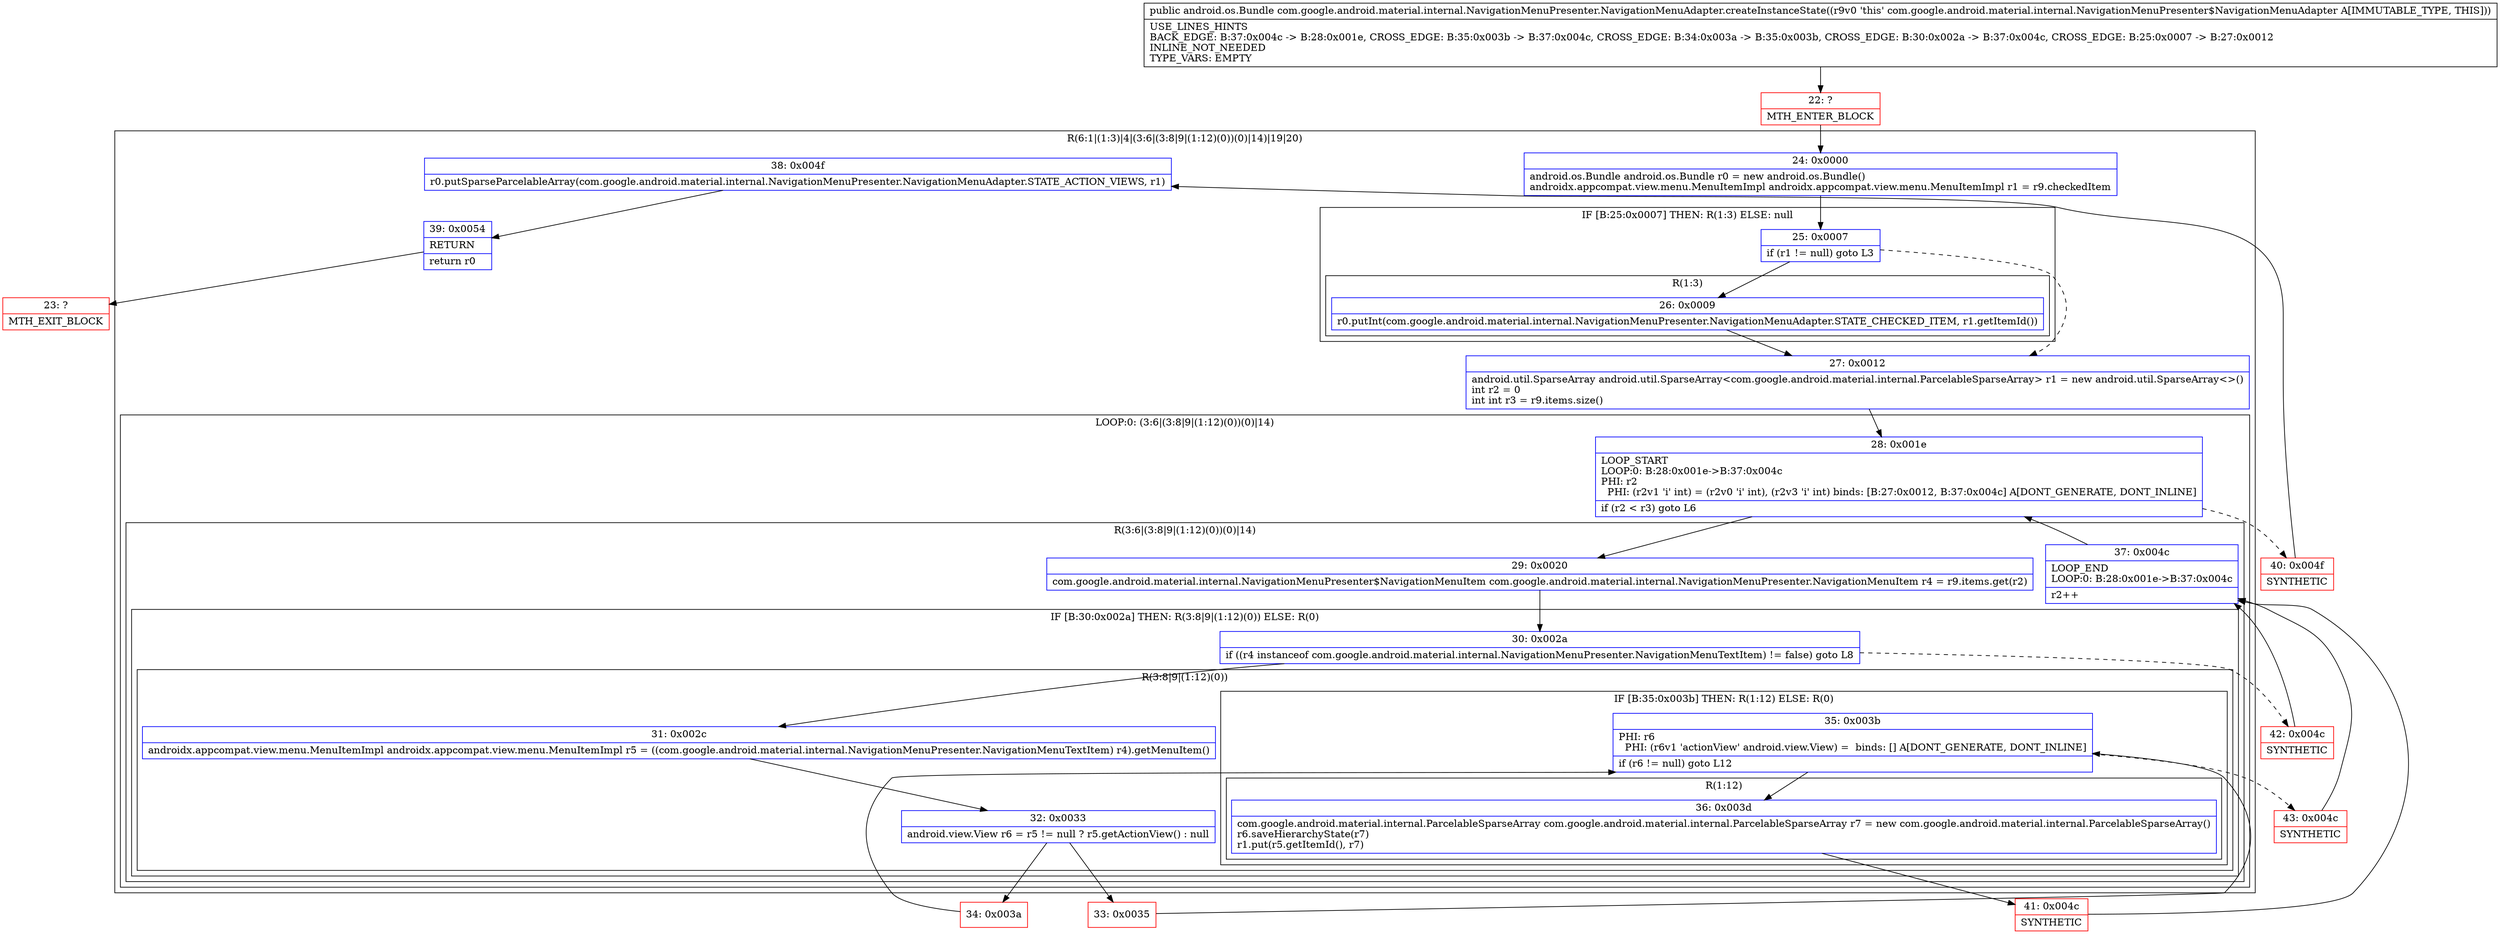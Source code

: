 digraph "CFG forcom.google.android.material.internal.NavigationMenuPresenter.NavigationMenuAdapter.createInstanceState()Landroid\/os\/Bundle;" {
subgraph cluster_Region_789221960 {
label = "R(6:1|(1:3)|4|(3:6|(3:8|9|(1:12)(0))(0)|14)|19|20)";
node [shape=record,color=blue];
Node_24 [shape=record,label="{24\:\ 0x0000|android.os.Bundle android.os.Bundle r0 = new android.os.Bundle()\landroidx.appcompat.view.menu.MenuItemImpl androidx.appcompat.view.menu.MenuItemImpl r1 = r9.checkedItem\l}"];
subgraph cluster_IfRegion_1141869925 {
label = "IF [B:25:0x0007] THEN: R(1:3) ELSE: null";
node [shape=record,color=blue];
Node_25 [shape=record,label="{25\:\ 0x0007|if (r1 != null) goto L3\l}"];
subgraph cluster_Region_1517063110 {
label = "R(1:3)";
node [shape=record,color=blue];
Node_26 [shape=record,label="{26\:\ 0x0009|r0.putInt(com.google.android.material.internal.NavigationMenuPresenter.NavigationMenuAdapter.STATE_CHECKED_ITEM, r1.getItemId())\l}"];
}
}
Node_27 [shape=record,label="{27\:\ 0x0012|android.util.SparseArray android.util.SparseArray\<com.google.android.material.internal.ParcelableSparseArray\> r1 = new android.util.SparseArray\<\>()\lint r2 = 0\lint int r3 = r9.items.size()\l}"];
subgraph cluster_LoopRegion_732460684 {
label = "LOOP:0: (3:6|(3:8|9|(1:12)(0))(0)|14)";
node [shape=record,color=blue];
Node_28 [shape=record,label="{28\:\ 0x001e|LOOP_START\lLOOP:0: B:28:0x001e\-\>B:37:0x004c\lPHI: r2 \l  PHI: (r2v1 'i' int) = (r2v0 'i' int), (r2v3 'i' int) binds: [B:27:0x0012, B:37:0x004c] A[DONT_GENERATE, DONT_INLINE]\l|if (r2 \< r3) goto L6\l}"];
subgraph cluster_Region_354740868 {
label = "R(3:6|(3:8|9|(1:12)(0))(0)|14)";
node [shape=record,color=blue];
Node_29 [shape=record,label="{29\:\ 0x0020|com.google.android.material.internal.NavigationMenuPresenter$NavigationMenuItem com.google.android.material.internal.NavigationMenuPresenter.NavigationMenuItem r4 = r9.items.get(r2)\l}"];
subgraph cluster_IfRegion_762849760 {
label = "IF [B:30:0x002a] THEN: R(3:8|9|(1:12)(0)) ELSE: R(0)";
node [shape=record,color=blue];
Node_30 [shape=record,label="{30\:\ 0x002a|if ((r4 instanceof com.google.android.material.internal.NavigationMenuPresenter.NavigationMenuTextItem) != false) goto L8\l}"];
subgraph cluster_Region_613058958 {
label = "R(3:8|9|(1:12)(0))";
node [shape=record,color=blue];
Node_31 [shape=record,label="{31\:\ 0x002c|androidx.appcompat.view.menu.MenuItemImpl androidx.appcompat.view.menu.MenuItemImpl r5 = ((com.google.android.material.internal.NavigationMenuPresenter.NavigationMenuTextItem) r4).getMenuItem()\l}"];
Node_32 [shape=record,label="{32\:\ 0x0033|android.view.View r6 = r5 != null ? r5.getActionView() : null\l}"];
subgraph cluster_IfRegion_1283364741 {
label = "IF [B:35:0x003b] THEN: R(1:12) ELSE: R(0)";
node [shape=record,color=blue];
Node_35 [shape=record,label="{35\:\ 0x003b|PHI: r6 \l  PHI: (r6v1 'actionView' android.view.View) =  binds: [] A[DONT_GENERATE, DONT_INLINE]\l|if (r6 != null) goto L12\l}"];
subgraph cluster_Region_1347102239 {
label = "R(1:12)";
node [shape=record,color=blue];
Node_36 [shape=record,label="{36\:\ 0x003d|com.google.android.material.internal.ParcelableSparseArray com.google.android.material.internal.ParcelableSparseArray r7 = new com.google.android.material.internal.ParcelableSparseArray()\lr6.saveHierarchyState(r7)\lr1.put(r5.getItemId(), r7)\l}"];
}
subgraph cluster_Region_1525406298 {
label = "R(0)";
node [shape=record,color=blue];
}
}
}
subgraph cluster_Region_1724869554 {
label = "R(0)";
node [shape=record,color=blue];
}
}
Node_37 [shape=record,label="{37\:\ 0x004c|LOOP_END\lLOOP:0: B:28:0x001e\-\>B:37:0x004c\l|r2++\l}"];
}
}
Node_38 [shape=record,label="{38\:\ 0x004f|r0.putSparseParcelableArray(com.google.android.material.internal.NavigationMenuPresenter.NavigationMenuAdapter.STATE_ACTION_VIEWS, r1)\l}"];
Node_39 [shape=record,label="{39\:\ 0x0054|RETURN\l|return r0\l}"];
}
Node_22 [shape=record,color=red,label="{22\:\ ?|MTH_ENTER_BLOCK\l}"];
Node_33 [shape=record,color=red,label="{33\:\ 0x0035}"];
Node_41 [shape=record,color=red,label="{41\:\ 0x004c|SYNTHETIC\l}"];
Node_43 [shape=record,color=red,label="{43\:\ 0x004c|SYNTHETIC\l}"];
Node_34 [shape=record,color=red,label="{34\:\ 0x003a}"];
Node_42 [shape=record,color=red,label="{42\:\ 0x004c|SYNTHETIC\l}"];
Node_40 [shape=record,color=red,label="{40\:\ 0x004f|SYNTHETIC\l}"];
Node_23 [shape=record,color=red,label="{23\:\ ?|MTH_EXIT_BLOCK\l}"];
MethodNode[shape=record,label="{public android.os.Bundle com.google.android.material.internal.NavigationMenuPresenter.NavigationMenuAdapter.createInstanceState((r9v0 'this' com.google.android.material.internal.NavigationMenuPresenter$NavigationMenuAdapter A[IMMUTABLE_TYPE, THIS]))  | USE_LINES_HINTS\lBACK_EDGE: B:37:0x004c \-\> B:28:0x001e, CROSS_EDGE: B:35:0x003b \-\> B:37:0x004c, CROSS_EDGE: B:34:0x003a \-\> B:35:0x003b, CROSS_EDGE: B:30:0x002a \-\> B:37:0x004c, CROSS_EDGE: B:25:0x0007 \-\> B:27:0x0012\lINLINE_NOT_NEEDED\lTYPE_VARS: EMPTY\l}"];
MethodNode -> Node_22;Node_24 -> Node_25;
Node_25 -> Node_26;
Node_25 -> Node_27[style=dashed];
Node_26 -> Node_27;
Node_27 -> Node_28;
Node_28 -> Node_29;
Node_28 -> Node_40[style=dashed];
Node_29 -> Node_30;
Node_30 -> Node_31;
Node_30 -> Node_42[style=dashed];
Node_31 -> Node_32;
Node_32 -> Node_33;
Node_32 -> Node_34;
Node_35 -> Node_36;
Node_35 -> Node_43[style=dashed];
Node_36 -> Node_41;
Node_37 -> Node_28;
Node_38 -> Node_39;
Node_39 -> Node_23;
Node_22 -> Node_24;
Node_33 -> Node_35;
Node_41 -> Node_37;
Node_43 -> Node_37;
Node_34 -> Node_35;
Node_42 -> Node_37;
Node_40 -> Node_38;
}


